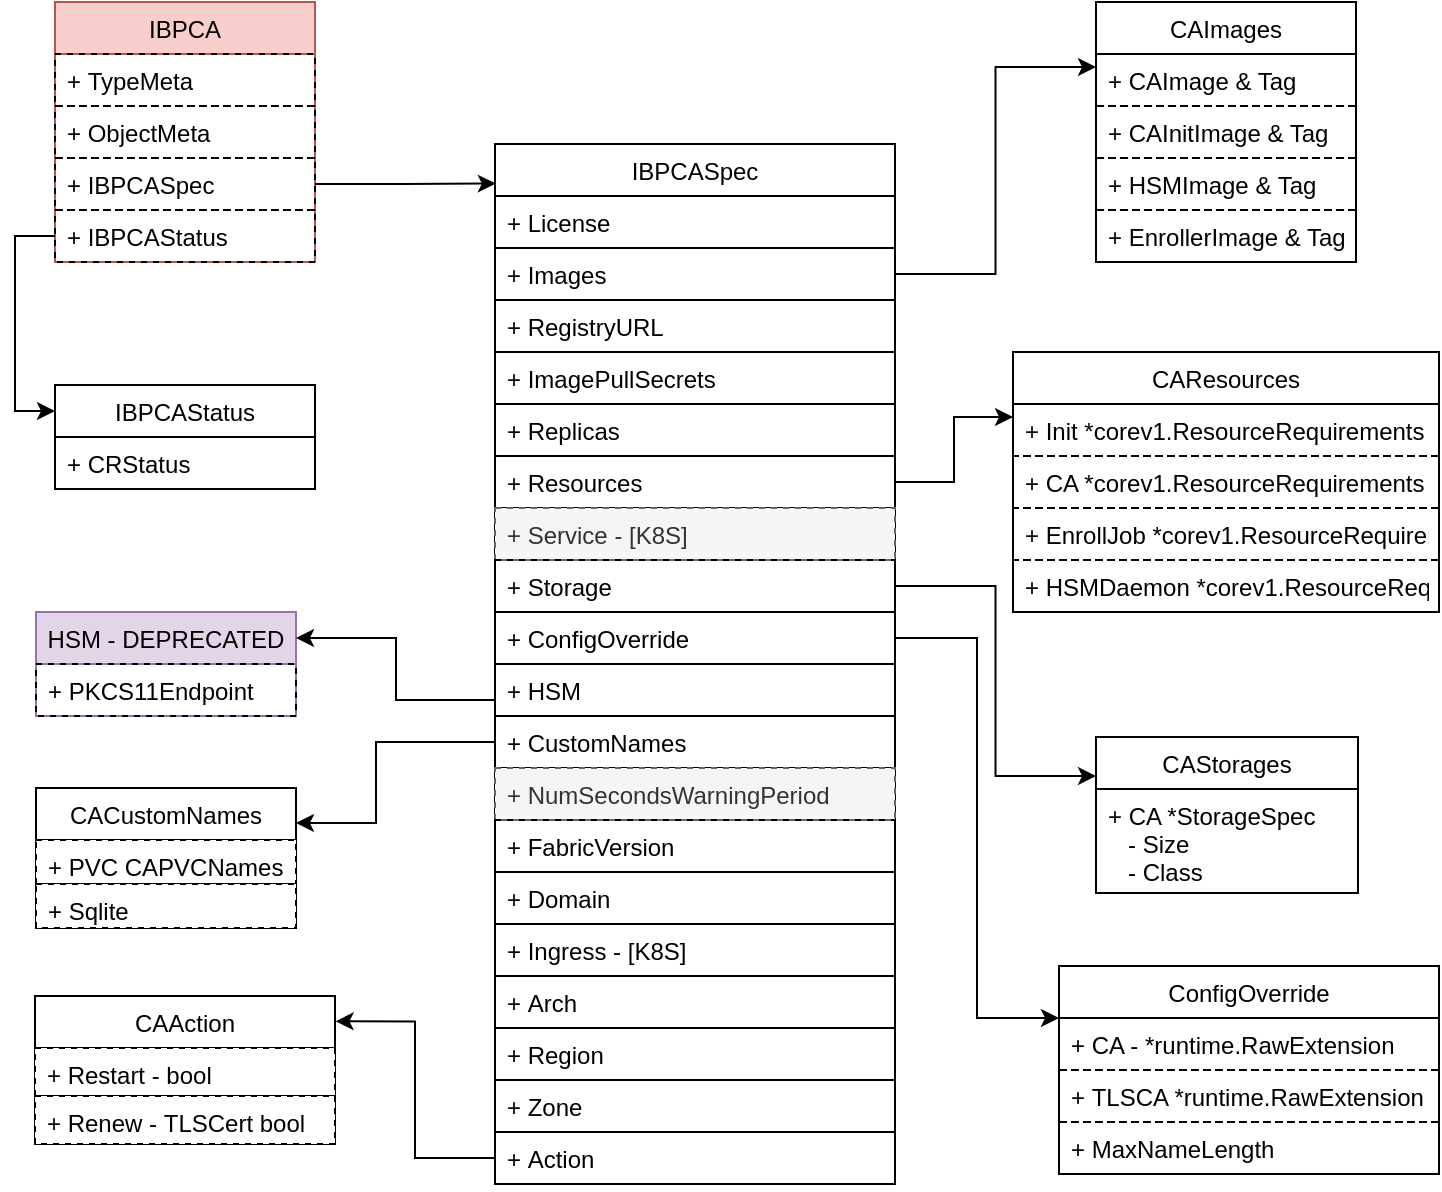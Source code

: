 <mxfile version="12.2.4" pages="1"><diagram id="h6zbbM_eiTnyAvZEZ8V0" name="Page-1"><mxGraphModel dx="1872" dy="545" grid="0" gridSize="10" guides="1" tooltips="1" connect="1" arrows="1" fold="1" page="1" pageScale="1" pageWidth="827" pageHeight="1169" math="0" shadow="0"><root><mxCell id="0"/><mxCell id="1" parent="0"/><mxCell id="2" value="IBPCA" style="swimlane;fontStyle=0;childLayout=stackLayout;horizontal=1;startSize=26;fillColor=#f8cecc;horizontalStack=0;resizeParent=1;resizeParentMax=0;resizeLast=0;collapsible=1;marginBottom=0;rounded=0;shadow=0;comic=0;swimlaneLine=1;glass=0;swimlaneFillColor=none;strokeColor=#b85450;" parent="1" vertex="1"><mxGeometry x="-760.5" y="50" width="130" height="130" as="geometry"><mxRectangle x="110" y="120" width="90" height="26" as="alternateBounds"/></mxGeometry></mxCell><mxCell id="3" value="+ TypeMeta" style="text;strokeColor=#000000;fillColor=none;align=left;verticalAlign=top;spacingLeft=4;spacingRight=4;overflow=hidden;rotatable=0;points=[[0,0.5],[1,0.5]];portConstraint=eastwest;dashed=1;rounded=0;glass=0;" parent="2" vertex="1"><mxGeometry y="26" width="130" height="26" as="geometry"/></mxCell><mxCell id="4" value="+ ObjectMeta" style="text;strokeColor=#000000;fillColor=none;align=left;verticalAlign=top;spacingLeft=4;spacingRight=4;overflow=hidden;rotatable=0;points=[[0,0.5],[1,0.5]];portConstraint=eastwest;dashed=1;rounded=0;glass=0;" parent="2" vertex="1"><mxGeometry y="52" width="130" height="26" as="geometry"/></mxCell><mxCell id="5" value="+ IBPCASpec" style="text;strokeColor=#000000;fillColor=none;align=left;verticalAlign=top;spacingLeft=4;spacingRight=4;overflow=hidden;rotatable=0;points=[[0,0.5],[1,0.5]];portConstraint=eastwest;rounded=0;dashed=1;glass=0;" parent="2" vertex="1"><mxGeometry y="78" width="130" height="26" as="geometry"/></mxCell><mxCell id="6" value="+ IBPCAStatus" style="text;strokeColor=#000000;fillColor=none;align=left;verticalAlign=top;spacingLeft=4;spacingRight=4;overflow=hidden;rotatable=0;points=[[0,0.5],[1,0.5]];portConstraint=eastwest;rounded=0;dashed=1;glass=0;" parent="2" vertex="1"><mxGeometry y="104" width="130" height="26" as="geometry"/></mxCell><mxCell id="7" value="IBPCASpec" style="swimlane;fontStyle=0;childLayout=stackLayout;horizontal=1;startSize=26;horizontalStack=0;resizeParent=1;resizeParentMax=0;resizeLast=0;collapsible=1;marginBottom=0;rounded=0;shadow=0;comic=0;swimlaneLine=1;glass=0;swimlaneFillColor=none;" parent="1" vertex="1"><mxGeometry x="-540.5" y="121" width="200" height="520" as="geometry"><mxRectangle x="110" y="120" width="90" height="26" as="alternateBounds"/></mxGeometry></mxCell><mxCell id="8" value="+ License" style="text;strokeColor=#000000;fillColor=none;align=left;verticalAlign=top;spacingLeft=4;spacingRight=4;overflow=hidden;rotatable=0;points=[[0,0.5],[1,0.5]];portConstraint=eastwest;dashed=1;rounded=0;glass=0;" parent="7" vertex="1"><mxGeometry y="26" width="200" height="26" as="geometry"/></mxCell><mxCell id="9" value="+ Images" style="text;strokeColor=#000000;fillColor=none;align=left;verticalAlign=top;spacingLeft=4;spacingRight=4;overflow=hidden;rotatable=0;points=[[0,0.5],[1,0.5]];portConstraint=eastwest;dashed=1;rounded=0;glass=0;" parent="7" vertex="1"><mxGeometry y="52" width="200" height="26" as="geometry"/></mxCell><mxCell id="10" value="+ RegistryURL" style="text;strokeColor=#000000;fillColor=none;align=left;verticalAlign=top;spacingLeft=4;spacingRight=4;overflow=hidden;rotatable=0;points=[[0,0.5],[1,0.5]];portConstraint=eastwest;rounded=0;dashed=1;glass=0;" parent="7" vertex="1"><mxGeometry y="78" width="200" height="26" as="geometry"/></mxCell><mxCell id="11" value="+ ImagePullSecrets" style="text;strokeColor=#000000;fillColor=none;align=left;verticalAlign=top;spacingLeft=4;spacingRight=4;overflow=hidden;rotatable=0;points=[[0,0.5],[1,0.5]];portConstraint=eastwest;rounded=0;dashed=1;glass=0;" parent="7" vertex="1"><mxGeometry y="104" width="200" height="26" as="geometry"/></mxCell><mxCell id="12" value="+ Replicas" style="text;strokeColor=#000000;fillColor=none;align=left;verticalAlign=top;spacingLeft=4;spacingRight=4;overflow=hidden;rotatable=0;points=[[0,0.5],[1,0.5]];portConstraint=eastwest;rounded=0;dashed=1;glass=0;" parent="7" vertex="1"><mxGeometry y="130" width="200" height="26" as="geometry"/></mxCell><mxCell id="13" value="+ Resources" style="text;strokeColor=#000000;fillColor=none;align=left;verticalAlign=top;spacingLeft=4;spacingRight=4;overflow=hidden;rotatable=0;points=[[0,0.5],[1,0.5]];portConstraint=eastwest;rounded=0;dashed=1;glass=0;" parent="7" vertex="1"><mxGeometry y="156" width="200" height="26" as="geometry"/></mxCell><mxCell id="14" value="+ Service - [K8S]" style="text;strokeColor=#666666;fillColor=#f5f5f5;align=left;verticalAlign=top;spacingLeft=4;spacingRight=4;overflow=hidden;rotatable=0;points=[[0,0.5],[1,0.5]];portConstraint=eastwest;rounded=0;dashed=1;glass=0;fontColor=#333333;" parent="7" vertex="1"><mxGeometry y="182" width="200" height="26" as="geometry"/></mxCell><mxCell id="15" value="+ Storage" style="text;strokeColor=#000000;fillColor=none;align=left;verticalAlign=top;spacingLeft=4;spacingRight=4;overflow=hidden;rotatable=0;points=[[0,0.5],[1,0.5]];portConstraint=eastwest;rounded=0;dashed=1;glass=0;" parent="7" vertex="1"><mxGeometry y="208" width="200" height="26" as="geometry"/></mxCell><mxCell id="16" value="+ ConfigOverride" style="text;strokeColor=#000000;fillColor=none;align=left;verticalAlign=top;spacingLeft=4;spacingRight=4;overflow=hidden;rotatable=0;points=[[0,0.5],[1,0.5]];portConstraint=eastwest;rounded=0;dashed=1;glass=0;" parent="7" vertex="1"><mxGeometry y="234" width="200" height="26" as="geometry"/></mxCell><mxCell id="17" value="+ HSM" style="text;strokeColor=#000000;fillColor=none;align=left;verticalAlign=top;spacingLeft=4;spacingRight=4;overflow=hidden;rotatable=0;points=[[0,0.5],[1,0.5]];portConstraint=eastwest;rounded=0;dashed=1;glass=0;" parent="7" vertex="1"><mxGeometry y="260" width="200" height="26" as="geometry"/></mxCell><mxCell id="43" value="+ CustomNames" style="text;strokeColor=#000000;fillColor=none;align=left;verticalAlign=top;spacingLeft=4;spacingRight=4;overflow=hidden;rotatable=0;points=[[0,0.5],[1,0.5]];portConstraint=eastwest;rounded=0;dashed=1;glass=0;" parent="7" vertex="1"><mxGeometry y="286" width="200" height="26" as="geometry"/></mxCell><mxCell id="44" value="+ NumSecondsWarningPeriod" style="text;strokeColor=#666666;fillColor=#f5f5f5;align=left;verticalAlign=top;spacingLeft=4;spacingRight=4;overflow=hidden;rotatable=0;points=[[0,0.5],[1,0.5]];portConstraint=eastwest;rounded=0;dashed=1;glass=0;fontColor=#333333;" parent="7" vertex="1"><mxGeometry y="312" width="200" height="26" as="geometry"/></mxCell><mxCell id="45" value="+ FabricVersion" style="text;strokeColor=#000000;fillColor=none;align=left;verticalAlign=top;spacingLeft=4;spacingRight=4;overflow=hidden;rotatable=0;points=[[0,0.5],[1,0.5]];portConstraint=eastwest;rounded=0;dashed=1;glass=0;" parent="7" vertex="1"><mxGeometry y="338" width="200" height="26" as="geometry"/></mxCell><mxCell id="46" value="+ Domain" style="text;strokeColor=#000000;fillColor=none;align=left;verticalAlign=top;spacingLeft=4;spacingRight=4;overflow=hidden;rotatable=0;points=[[0,0.5],[1,0.5]];portConstraint=eastwest;rounded=0;dashed=1;glass=0;" parent="7" vertex="1"><mxGeometry y="364" width="200" height="26" as="geometry"/></mxCell><mxCell id="52" value="+ Ingress - [K8S]" style="text;strokeColor=#000000;fillColor=none;align=left;verticalAlign=top;spacingLeft=4;spacingRight=4;overflow=hidden;rotatable=0;points=[[0,0.5],[1,0.5]];portConstraint=eastwest;rounded=0;dashed=1;glass=0;" parent="7" vertex="1"><mxGeometry y="390" width="200" height="26" as="geometry"/></mxCell><mxCell id="53" value="+ Arch" style="text;strokeColor=#000000;fillColor=none;align=left;verticalAlign=top;spacingLeft=4;spacingRight=4;overflow=hidden;rotatable=0;points=[[0,0.5],[1,0.5]];portConstraint=eastwest;rounded=0;dashed=1;glass=0;" parent="7" vertex="1"><mxGeometry y="416" width="200" height="26" as="geometry"/></mxCell><mxCell id="54" value="+ Region" style="text;strokeColor=#000000;fillColor=none;align=left;verticalAlign=top;spacingLeft=4;spacingRight=4;overflow=hidden;rotatable=0;points=[[0,0.5],[1,0.5]];portConstraint=eastwest;rounded=0;dashed=1;glass=0;" parent="7" vertex="1"><mxGeometry y="442" width="200" height="26" as="geometry"/></mxCell><mxCell id="55" value="+ Zone" style="text;strokeColor=#000000;fillColor=none;align=left;verticalAlign=top;spacingLeft=4;spacingRight=4;overflow=hidden;rotatable=0;points=[[0,0.5],[1,0.5]];portConstraint=eastwest;rounded=0;dashed=1;glass=0;" parent="7" vertex="1"><mxGeometry y="468" width="200" height="26" as="geometry"/></mxCell><mxCell id="56" value="+ Action" style="text;strokeColor=#000000;fillColor=none;align=left;verticalAlign=top;spacingLeft=4;spacingRight=4;overflow=hidden;rotatable=0;points=[[0,0.5],[1,0.5]];portConstraint=eastwest;rounded=0;dashed=1;glass=0;" parent="7" vertex="1"><mxGeometry y="494" width="200" height="26" as="geometry"/></mxCell><mxCell id="18" value="CAImages" style="swimlane;fontStyle=0;childLayout=stackLayout;horizontal=1;startSize=26;horizontalStack=0;resizeParent=1;resizeParentMax=0;resizeLast=0;collapsible=1;marginBottom=0;rounded=0;shadow=0;comic=0;swimlaneLine=1;glass=0;swimlaneFillColor=none;" parent="1" vertex="1"><mxGeometry x="-240" y="50" width="130" height="130" as="geometry"><mxRectangle x="110" y="120" width="90" height="26" as="alternateBounds"/></mxGeometry></mxCell><mxCell id="19" value="+ CAImage &amp; Tag&#10;" style="text;strokeColor=#000000;fillColor=none;align=left;verticalAlign=top;spacingLeft=4;spacingRight=4;overflow=hidden;rotatable=0;points=[[0,0.5],[1,0.5]];portConstraint=eastwest;dashed=1;rounded=0;glass=0;" parent="18" vertex="1"><mxGeometry y="26" width="130" height="26" as="geometry"/></mxCell><mxCell id="68" value="+ CAInitImage &amp; Tag&#10;" style="text;strokeColor=#000000;fillColor=none;align=left;verticalAlign=top;spacingLeft=4;spacingRight=4;overflow=hidden;rotatable=0;points=[[0,0.5],[1,0.5]];portConstraint=eastwest;dashed=1;rounded=0;glass=0;" parent="18" vertex="1"><mxGeometry y="52" width="130" height="26" as="geometry"/></mxCell><mxCell id="69" value="+ HSMImage &amp; Tag&#10;" style="text;strokeColor=#000000;fillColor=none;align=left;verticalAlign=top;spacingLeft=4;spacingRight=4;overflow=hidden;rotatable=0;points=[[0,0.5],[1,0.5]];portConstraint=eastwest;dashed=1;rounded=0;glass=0;" parent="18" vertex="1"><mxGeometry y="78" width="130" height="26" as="geometry"/></mxCell><mxCell id="70" value="+ EnrollerImage &amp; Tag&#10;" style="text;strokeColor=#000000;fillColor=none;align=left;verticalAlign=top;spacingLeft=4;spacingRight=4;overflow=hidden;rotatable=0;points=[[0,0.5],[1,0.5]];portConstraint=eastwest;dashed=1;rounded=0;glass=0;" parent="18" vertex="1"><mxGeometry y="104" width="130" height="26" as="geometry"/></mxCell><mxCell id="29" value="CAResources" style="swimlane;fontStyle=0;childLayout=stackLayout;horizontal=1;startSize=26;horizontalStack=0;resizeParent=1;resizeParentMax=0;resizeLast=0;collapsible=1;marginBottom=0;rounded=0;shadow=0;comic=0;swimlaneLine=1;glass=0;swimlaneFillColor=none;" parent="1" vertex="1"><mxGeometry x="-281.5" y="225" width="213" height="130" as="geometry"><mxRectangle x="110" y="120" width="90" height="26" as="alternateBounds"/></mxGeometry></mxCell><mxCell id="30" value="+ Init *corev1.ResourceRequirements" style="text;strokeColor=#000000;fillColor=none;align=left;verticalAlign=top;spacingLeft=4;spacingRight=4;overflow=hidden;rotatable=0;points=[[0,0.5],[1,0.5]];portConstraint=eastwest;dashed=1;rounded=0;glass=0;" parent="29" vertex="1"><mxGeometry y="26" width="213" height="26" as="geometry"/></mxCell><mxCell id="65" value="+ CA *corev1.ResourceRequirements" style="text;strokeColor=#000000;fillColor=none;align=left;verticalAlign=top;spacingLeft=4;spacingRight=4;overflow=hidden;rotatable=0;points=[[0,0.5],[1,0.5]];portConstraint=eastwest;dashed=1;rounded=0;glass=0;" parent="29" vertex="1"><mxGeometry y="52" width="213" height="26" as="geometry"/></mxCell><mxCell id="66" value="+ EnrollJob *corev1.ResourceRequirements" style="text;strokeColor=#000000;fillColor=none;align=left;verticalAlign=top;spacingLeft=4;spacingRight=4;overflow=hidden;rotatable=0;points=[[0,0.5],[1,0.5]];portConstraint=eastwest;dashed=1;rounded=0;glass=0;" parent="29" vertex="1"><mxGeometry y="78" width="213" height="26" as="geometry"/></mxCell><mxCell id="67" value="+ HSMDaemon *corev1.ResourceRequirements" style="text;strokeColor=#000000;fillColor=none;align=left;verticalAlign=top;spacingLeft=4;spacingRight=4;overflow=hidden;rotatable=0;points=[[0,0.5],[1,0.5]];portConstraint=eastwest;dashed=1;rounded=0;glass=0;" parent="29" vertex="1"><mxGeometry y="104" width="213" height="26" as="geometry"/></mxCell><mxCell id="31" style="edgeStyle=orthogonalEdgeStyle;rounded=0;orthogonalLoop=1;jettySize=auto;html=1;exitX=1;exitY=0.5;exitDx=0;exitDy=0;entryX=0;entryY=0.25;entryDx=0;entryDy=0;" parent="1" source="9" target="18" edge="1"><mxGeometry relative="1" as="geometry"/></mxCell><mxCell id="32" value="CAStorages" style="swimlane;fontStyle=0;childLayout=stackLayout;horizontal=1;startSize=26;horizontalStack=0;resizeParent=1;resizeParentMax=0;resizeLast=0;collapsible=1;marginBottom=0;rounded=0;shadow=0;comic=0;swimlaneLine=1;glass=0;swimlaneFillColor=none;" parent="1" vertex="1"><mxGeometry x="-240" y="417.5" width="131" height="78" as="geometry"><mxRectangle x="110" y="120" width="90" height="26" as="alternateBounds"/></mxGeometry></mxCell><mxCell id="33" value="+ CA *StorageSpec &#10;   - Size&#10;   - Class" style="text;strokeColor=#000000;fillColor=none;align=left;verticalAlign=top;spacingLeft=4;spacingRight=4;overflow=hidden;rotatable=0;points=[[0,0.5],[1,0.5]];portConstraint=eastwest;dashed=1;rounded=0;glass=0;" parent="32" vertex="1"><mxGeometry y="26" width="131" height="52" as="geometry"/></mxCell><mxCell id="35" value="ConfigOverride" style="swimlane;fontStyle=0;childLayout=stackLayout;horizontal=1;startSize=26;horizontalStack=0;resizeParent=1;resizeParentMax=0;resizeLast=0;collapsible=1;marginBottom=0;rounded=0;shadow=0;comic=0;swimlaneLine=1;glass=0;swimlaneFillColor=none;" parent="1" vertex="1"><mxGeometry x="-258.5" y="532" width="190" height="104" as="geometry"><mxRectangle x="110" y="120" width="90" height="26" as="alternateBounds"/></mxGeometry></mxCell><mxCell id="36" value="+ CA - *runtime.RawExtension" style="text;strokeColor=#000000;fillColor=none;align=left;verticalAlign=top;spacingLeft=4;spacingRight=4;overflow=hidden;rotatable=0;points=[[0,0.5],[1,0.5]];portConstraint=eastwest;dashed=1;rounded=0;glass=0;" parent="35" vertex="1"><mxGeometry y="26" width="190" height="26" as="geometry"/></mxCell><mxCell id="60" value="+ TLSCA *runtime.RawExtension" style="text;strokeColor=#000000;fillColor=none;align=left;verticalAlign=top;spacingLeft=4;spacingRight=4;overflow=hidden;rotatable=0;points=[[0,0.5],[1,0.5]];portConstraint=eastwest;dashed=1;rounded=0;glass=0;" parent="35" vertex="1"><mxGeometry y="52" width="190" height="26" as="geometry"/></mxCell><mxCell id="61" value="+ MaxNameLength" style="text;strokeColor=#000000;fillColor=none;align=left;verticalAlign=top;spacingLeft=4;spacingRight=4;overflow=hidden;rotatable=0;points=[[0,0.5],[1,0.5]];portConstraint=eastwest;dashed=1;rounded=0;glass=0;" parent="35" vertex="1"><mxGeometry y="78" width="190" height="26" as="geometry"/></mxCell><mxCell id="37" style="edgeStyle=orthogonalEdgeStyle;rounded=0;orthogonalLoop=1;jettySize=auto;html=1;exitX=1;exitY=0.5;exitDx=0;exitDy=0;entryX=0;entryY=0.25;entryDx=0;entryDy=0;" parent="1" source="15" target="32" edge="1"><mxGeometry relative="1" as="geometry"/></mxCell><mxCell id="38" style="edgeStyle=orthogonalEdgeStyle;rounded=0;orthogonalLoop=1;jettySize=auto;html=1;exitX=1;exitY=0.5;exitDx=0;exitDy=0;entryX=0;entryY=0.25;entryDx=0;entryDy=0;" parent="1" source="13" target="29" edge="1"><mxGeometry relative="1" as="geometry"/></mxCell><mxCell id="39" value="HSM - DEPRECATED" style="swimlane;fontStyle=0;childLayout=stackLayout;horizontal=1;startSize=26;horizontalStack=0;resizeParent=1;resizeParentMax=0;resizeLast=0;collapsible=1;marginBottom=0;rounded=0;shadow=0;comic=0;swimlaneLine=1;glass=0;swimlaneFillColor=none;fillColor=#e1d5e7;strokeColor=#9673a6;" parent="1" vertex="1"><mxGeometry x="-770" y="355" width="130" height="52" as="geometry"><mxRectangle x="110" y="120" width="90" height="26" as="alternateBounds"/></mxGeometry></mxCell><mxCell id="40" value="+ PKCS11Endpoint" style="text;strokeColor=#000000;fillColor=none;align=left;verticalAlign=top;spacingLeft=4;spacingRight=4;overflow=hidden;rotatable=0;points=[[0,0.5],[1,0.5]];portConstraint=eastwest;dashed=1;rounded=0;glass=0;" parent="39" vertex="1"><mxGeometry y="26" width="130" height="26" as="geometry"/></mxCell><mxCell id="41" style="edgeStyle=orthogonalEdgeStyle;rounded=0;orthogonalLoop=1;jettySize=auto;html=1;exitX=1;exitY=0.5;exitDx=0;exitDy=0;entryX=0;entryY=0.25;entryDx=0;entryDy=0;" parent="1" source="16" target="35" edge="1"><mxGeometry relative="1" as="geometry"/></mxCell><mxCell id="42" style="edgeStyle=orthogonalEdgeStyle;rounded=0;orthogonalLoop=1;jettySize=auto;html=1;exitX=0;exitY=0.5;exitDx=0;exitDy=0;entryX=1;entryY=0.25;entryDx=0;entryDy=0;" parent="1" source="17" target="39" edge="1"><mxGeometry relative="1" as="geometry"><Array as="points"><mxPoint x="-540" y="399"/><mxPoint x="-590" y="399"/><mxPoint x="-590" y="368"/></Array></mxGeometry></mxCell><mxCell id="47" value="CACustomNames" style="swimlane;fontStyle=0;childLayout=stackLayout;horizontal=1;startSize=26;horizontalStack=0;resizeParent=1;resizeParentMax=0;resizeLast=0;collapsible=1;marginBottom=0;rounded=0;shadow=0;comic=0;swimlaneLine=1;glass=0;swimlaneFillColor=none;" parent="1" vertex="1"><mxGeometry x="-770" y="443" width="130" height="70" as="geometry"><mxRectangle x="110" y="120" width="90" height="26" as="alternateBounds"/></mxGeometry></mxCell><mxCell id="48" value="+ PVC CAPVCNames" style="text;strokeColor=#000000;fillColor=#ffffff;align=left;verticalAlign=top;spacingLeft=4;spacingRight=4;overflow=hidden;rotatable=0;points=[[0,0.5],[1,0.5]];portConstraint=eastwest;dashed=1;rounded=0;glass=0;" parent="47" vertex="1"><mxGeometry y="26" width="130" height="22" as="geometry"/></mxCell><mxCell id="71" value="+ Sqlite" style="text;strokeColor=#000000;fillColor=#ffffff;align=left;verticalAlign=top;spacingLeft=4;spacingRight=4;overflow=hidden;rotatable=0;points=[[0,0.5],[1,0.5]];portConstraint=eastwest;dashed=1;rounded=0;glass=0;" parent="47" vertex="1"><mxGeometry y="48" width="130" height="22" as="geometry"/></mxCell><mxCell id="50" style="edgeStyle=orthogonalEdgeStyle;rounded=0;orthogonalLoop=1;jettySize=auto;html=1;exitX=0;exitY=0.5;exitDx=0;exitDy=0;entryX=1;entryY=0.25;entryDx=0;entryDy=0;" parent="1" source="43" target="47" edge="1"><mxGeometry relative="1" as="geometry"><Array as="points"><mxPoint x="-600" y="420"/><mxPoint x="-600" y="461"/></Array><mxPoint x="-640" y="526" as="targetPoint"/></mxGeometry></mxCell><mxCell id="51" style="edgeStyle=orthogonalEdgeStyle;rounded=0;orthogonalLoop=1;jettySize=auto;html=1;exitX=1;exitY=0.5;exitDx=0;exitDy=0;entryX=0.002;entryY=0.038;entryDx=0;entryDy=0;entryPerimeter=0;" parent="1" source="5" target="7" edge="1"><mxGeometry relative="1" as="geometry"/></mxCell><mxCell id="57" value="CAAction" style="swimlane;fontStyle=0;childLayout=stackLayout;horizontal=1;startSize=26;horizontalStack=0;resizeParent=1;resizeParentMax=0;resizeLast=0;collapsible=1;marginBottom=0;rounded=0;shadow=0;comic=0;swimlaneLine=1;glass=0;swimlaneFillColor=none;" parent="1" vertex="1"><mxGeometry x="-770.5" y="547" width="150" height="74" as="geometry"><mxRectangle x="110" y="120" width="90" height="26" as="alternateBounds"/></mxGeometry></mxCell><mxCell id="58" value="+ Restart - bool" style="text;strokeColor=#000000;fillColor=#ffffff;align=left;verticalAlign=top;spacingLeft=4;spacingRight=4;overflow=hidden;rotatable=0;points=[[0,0.5],[1,0.5]];portConstraint=eastwest;dashed=1;rounded=0;glass=0;" parent="57" vertex="1"><mxGeometry y="26" width="150" height="24" as="geometry"/></mxCell><mxCell id="72" value="+ Renew - TLSCert bool&#10;&#10;" style="text;strokeColor=#000000;fillColor=#ffffff;align=left;verticalAlign=top;spacingLeft=4;spacingRight=4;overflow=hidden;rotatable=0;points=[[0,0.5],[1,0.5]];portConstraint=eastwest;dashed=1;rounded=0;glass=0;" parent="57" vertex="1"><mxGeometry y="50" width="150" height="24" as="geometry"/></mxCell><mxCell id="59" style="edgeStyle=orthogonalEdgeStyle;rounded=0;orthogonalLoop=1;jettySize=auto;html=1;exitX=0;exitY=0.5;exitDx=0;exitDy=0;entryX=1.002;entryY=0.171;entryDx=0;entryDy=0;entryPerimeter=0;" parent="1" source="56" target="57" edge="1"><mxGeometry relative="1" as="geometry"/></mxCell><mxCell id="62" value="IBPCAStatus" style="swimlane;fontStyle=0;childLayout=stackLayout;horizontal=1;startSize=26;horizontalStack=0;resizeParent=1;resizeParentMax=0;resizeLast=0;collapsible=1;marginBottom=0;rounded=0;shadow=0;comic=0;swimlaneLine=1;glass=0;swimlaneFillColor=none;" parent="1" vertex="1"><mxGeometry x="-760.5" y="241.5" width="130" height="52" as="geometry"><mxRectangle x="110" y="120" width="90" height="26" as="alternateBounds"/></mxGeometry></mxCell><mxCell id="63" value="+ CRStatus" style="text;strokeColor=#000000;fillColor=none;align=left;verticalAlign=top;spacingLeft=4;spacingRight=4;overflow=hidden;rotatable=0;points=[[0,0.5],[1,0.5]];portConstraint=eastwest;dashed=1;rounded=0;glass=0;" parent="62" vertex="1"><mxGeometry y="26" width="130" height="26" as="geometry"/></mxCell><mxCell id="64" style="edgeStyle=orthogonalEdgeStyle;rounded=0;orthogonalLoop=1;jettySize=auto;html=1;exitX=0;exitY=0.5;exitDx=0;exitDy=0;entryX=0;entryY=0.25;entryDx=0;entryDy=0;" parent="1" source="6" target="62" edge="1"><mxGeometry relative="1" as="geometry"/></mxCell></root></mxGraphModel></diagram></mxfile>